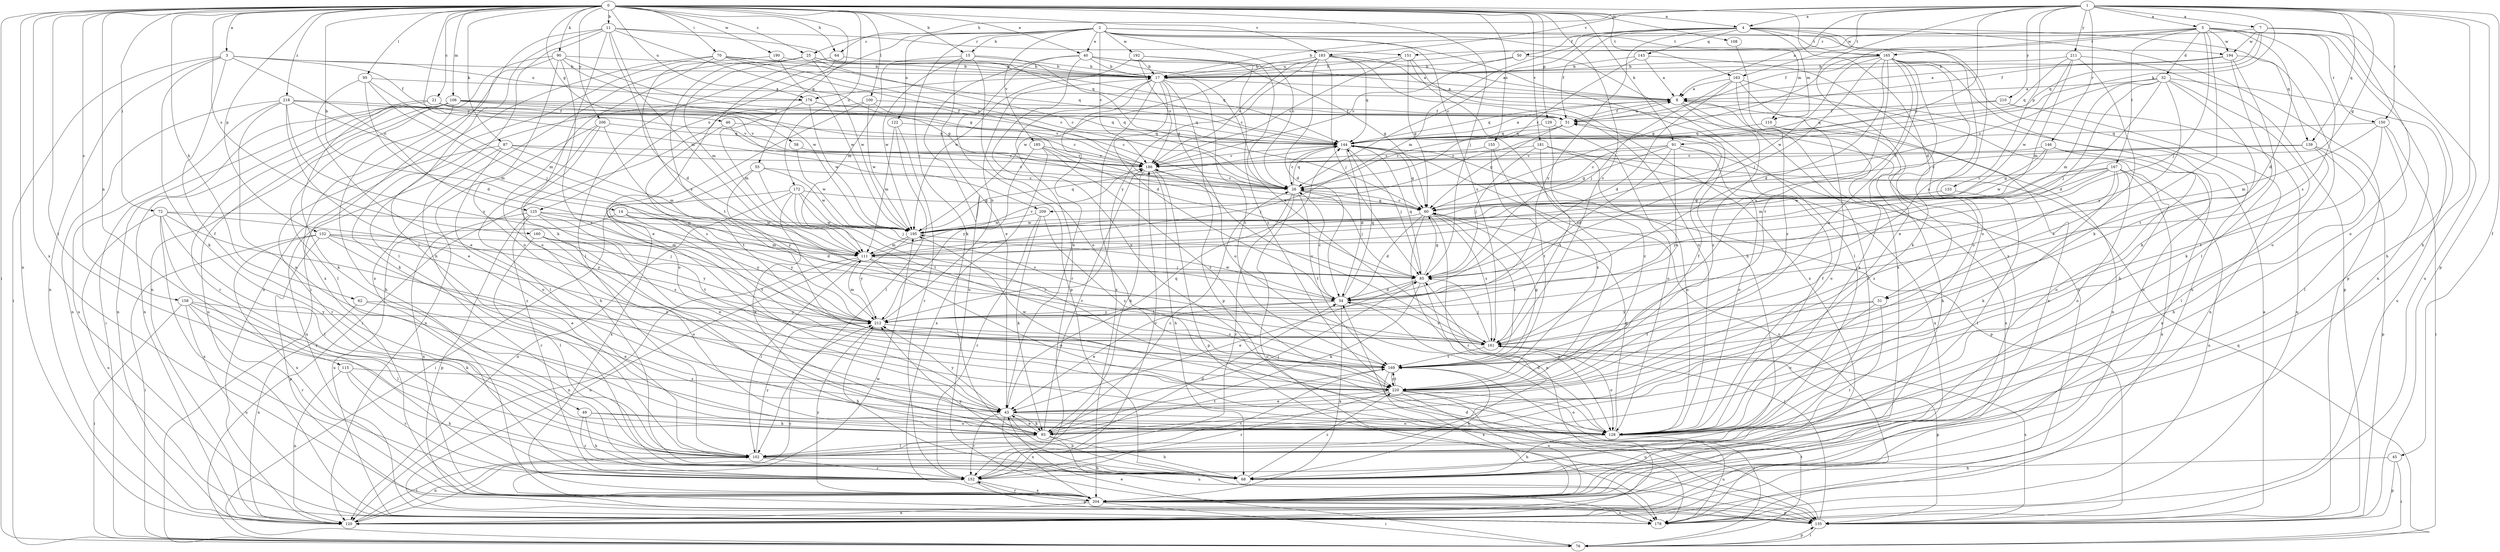 strict digraph  {
0;
1;
2;
3;
4;
5;
7;
8;
11;
14;
15;
17;
21;
25;
26;
31;
32;
34;
40;
43;
45;
46;
49;
50;
51;
55;
58;
60;
62;
64;
68;
70;
72;
76;
85;
87;
90;
91;
93;
95;
100;
102;
106;
108;
110;
111;
115;
120;
122;
125;
128;
129;
132;
133;
135;
139;
143;
144;
146;
150;
151;
152;
155;
158;
160;
161;
163;
165;
167;
169;
172;
176;
178;
181;
183;
185;
186;
190;
192;
194;
195;
204;
206;
209;
210;
211;
212;
218;
220;
0 -> 3  [label=a];
0 -> 4  [label=a];
0 -> 11  [label=b];
0 -> 14  [label=b];
0 -> 15  [label=b];
0 -> 21  [label=c];
0 -> 25  [label=c];
0 -> 31  [label=d];
0 -> 40  [label=e];
0 -> 55  [label=g];
0 -> 58  [label=g];
0 -> 62  [label=h];
0 -> 64  [label=h];
0 -> 70  [label=i];
0 -> 72  [label=i];
0 -> 76  [label=i];
0 -> 85  [label=j];
0 -> 87  [label=k];
0 -> 90  [label=k];
0 -> 91  [label=k];
0 -> 95  [label=l];
0 -> 100  [label=l];
0 -> 102  [label=l];
0 -> 106  [label=m];
0 -> 108  [label=m];
0 -> 115  [label=n];
0 -> 120  [label=n];
0 -> 129  [label=p];
0 -> 132  [label=p];
0 -> 155  [label=s];
0 -> 158  [label=s];
0 -> 160  [label=s];
0 -> 161  [label=s];
0 -> 163  [label=t];
0 -> 172  [label=u];
0 -> 176  [label=u];
0 -> 181  [label=v];
0 -> 183  [label=v];
0 -> 190  [label=w];
0 -> 204  [label=x];
0 -> 206  [label=y];
0 -> 209  [label=y];
0 -> 218  [label=z];
1 -> 4  [label=a];
1 -> 5  [label=a];
1 -> 7  [label=a];
1 -> 8  [label=a];
1 -> 45  [label=f];
1 -> 60  [label=g];
1 -> 64  [label=h];
1 -> 68  [label=h];
1 -> 91  [label=k];
1 -> 133  [label=p];
1 -> 135  [label=p];
1 -> 139  [label=q];
1 -> 146  [label=r];
1 -> 150  [label=r];
1 -> 163  [label=t];
1 -> 183  [label=v];
1 -> 204  [label=x];
1 -> 209  [label=y];
1 -> 210  [label=y];
1 -> 211  [label=y];
2 -> 15  [label=b];
2 -> 25  [label=c];
2 -> 26  [label=c];
2 -> 40  [label=e];
2 -> 68  [label=h];
2 -> 93  [label=k];
2 -> 110  [label=m];
2 -> 122  [label=o];
2 -> 125  [label=o];
2 -> 161  [label=s];
2 -> 165  [label=t];
2 -> 185  [label=v];
2 -> 186  [label=v];
2 -> 192  [label=w];
2 -> 194  [label=w];
3 -> 17  [label=b];
3 -> 46  [label=f];
3 -> 49  [label=f];
3 -> 76  [label=i];
3 -> 93  [label=k];
3 -> 120  [label=n];
3 -> 125  [label=o];
3 -> 176  [label=u];
4 -> 26  [label=c];
4 -> 50  [label=f];
4 -> 51  [label=f];
4 -> 110  [label=m];
4 -> 111  [label=m];
4 -> 128  [label=o];
4 -> 135  [label=p];
4 -> 139  [label=q];
4 -> 143  [label=q];
4 -> 161  [label=s];
4 -> 165  [label=t];
4 -> 212  [label=y];
5 -> 31  [label=d];
5 -> 32  [label=d];
5 -> 51  [label=f];
5 -> 68  [label=h];
5 -> 85  [label=j];
5 -> 93  [label=k];
5 -> 120  [label=n];
5 -> 150  [label=r];
5 -> 151  [label=r];
5 -> 161  [label=s];
5 -> 165  [label=t];
5 -> 167  [label=t];
5 -> 176  [label=u];
5 -> 194  [label=w];
7 -> 17  [label=b];
7 -> 51  [label=f];
7 -> 128  [label=o];
7 -> 144  [label=q];
7 -> 178  [label=u];
7 -> 194  [label=w];
8 -> 51  [label=f];
8 -> 102  [label=l];
8 -> 120  [label=n];
8 -> 144  [label=q];
8 -> 220  [label=z];
11 -> 60  [label=g];
11 -> 68  [label=h];
11 -> 76  [label=i];
11 -> 93  [label=k];
11 -> 102  [label=l];
11 -> 111  [label=m];
11 -> 144  [label=q];
11 -> 151  [label=r];
11 -> 161  [label=s];
14 -> 34  [label=d];
14 -> 169  [label=t];
14 -> 178  [label=u];
14 -> 195  [label=w];
14 -> 212  [label=y];
15 -> 17  [label=b];
15 -> 43  [label=e];
15 -> 60  [label=g];
15 -> 111  [label=m];
15 -> 128  [label=o];
15 -> 195  [label=w];
17 -> 8  [label=a];
17 -> 34  [label=d];
17 -> 43  [label=e];
17 -> 128  [label=o];
17 -> 135  [label=p];
17 -> 152  [label=r];
17 -> 169  [label=t];
17 -> 204  [label=x];
21 -> 51  [label=f];
21 -> 93  [label=k];
21 -> 120  [label=n];
21 -> 144  [label=q];
21 -> 186  [label=v];
25 -> 17  [label=b];
25 -> 26  [label=c];
25 -> 111  [label=m];
25 -> 144  [label=q];
25 -> 169  [label=t];
25 -> 195  [label=w];
25 -> 204  [label=x];
26 -> 60  [label=g];
26 -> 85  [label=j];
26 -> 144  [label=q];
26 -> 152  [label=r];
26 -> 169  [label=t];
26 -> 178  [label=u];
31 -> 128  [label=o];
31 -> 152  [label=r];
31 -> 169  [label=t];
31 -> 212  [label=y];
32 -> 8  [label=a];
32 -> 26  [label=c];
32 -> 34  [label=d];
32 -> 85  [label=j];
32 -> 93  [label=k];
32 -> 111  [label=m];
32 -> 169  [label=t];
32 -> 178  [label=u];
32 -> 212  [label=y];
34 -> 26  [label=c];
34 -> 43  [label=e];
34 -> 144  [label=q];
34 -> 161  [label=s];
34 -> 195  [label=w];
34 -> 204  [label=x];
34 -> 212  [label=y];
40 -> 8  [label=a];
40 -> 17  [label=b];
40 -> 26  [label=c];
40 -> 60  [label=g];
40 -> 128  [label=o];
40 -> 135  [label=p];
40 -> 178  [label=u];
43 -> 68  [label=h];
43 -> 93  [label=k];
43 -> 128  [label=o];
43 -> 144  [label=q];
43 -> 152  [label=r];
43 -> 204  [label=x];
43 -> 212  [label=y];
45 -> 68  [label=h];
45 -> 76  [label=i];
45 -> 135  [label=p];
46 -> 26  [label=c];
46 -> 144  [label=q];
46 -> 161  [label=s];
49 -> 68  [label=h];
49 -> 93  [label=k];
49 -> 128  [label=o];
49 -> 152  [label=r];
50 -> 17  [label=b];
50 -> 102  [label=l];
50 -> 186  [label=v];
51 -> 8  [label=a];
51 -> 26  [label=c];
51 -> 60  [label=g];
51 -> 144  [label=q];
55 -> 26  [label=c];
55 -> 169  [label=t];
55 -> 195  [label=w];
55 -> 204  [label=x];
55 -> 212  [label=y];
58 -> 186  [label=v];
58 -> 195  [label=w];
60 -> 26  [label=c];
60 -> 34  [label=d];
60 -> 120  [label=n];
60 -> 152  [label=r];
60 -> 161  [label=s];
60 -> 169  [label=t];
60 -> 195  [label=w];
62 -> 43  [label=e];
62 -> 120  [label=n];
62 -> 212  [label=y];
64 -> 17  [label=b];
64 -> 43  [label=e];
64 -> 102  [label=l];
68 -> 212  [label=y];
68 -> 220  [label=z];
70 -> 17  [label=b];
70 -> 26  [label=c];
70 -> 102  [label=l];
70 -> 120  [label=n];
70 -> 128  [label=o];
70 -> 144  [label=q];
70 -> 186  [label=v];
72 -> 102  [label=l];
72 -> 152  [label=r];
72 -> 178  [label=u];
72 -> 195  [label=w];
72 -> 204  [label=x];
72 -> 212  [label=y];
72 -> 220  [label=z];
76 -> 43  [label=e];
76 -> 135  [label=p];
76 -> 144  [label=q];
76 -> 169  [label=t];
85 -> 34  [label=d];
85 -> 43  [label=e];
85 -> 60  [label=g];
85 -> 93  [label=k];
85 -> 128  [label=o];
85 -> 144  [label=q];
87 -> 26  [label=c];
87 -> 111  [label=m];
87 -> 128  [label=o];
87 -> 152  [label=r];
87 -> 178  [label=u];
87 -> 186  [label=v];
90 -> 17  [label=b];
90 -> 60  [label=g];
90 -> 120  [label=n];
90 -> 128  [label=o];
90 -> 195  [label=w];
90 -> 204  [label=x];
90 -> 220  [label=z];
91 -> 26  [label=c];
91 -> 34  [label=d];
91 -> 60  [label=g];
91 -> 128  [label=o];
91 -> 161  [label=s];
91 -> 186  [label=v];
91 -> 204  [label=x];
93 -> 43  [label=e];
93 -> 68  [label=h];
93 -> 85  [label=j];
93 -> 102  [label=l];
93 -> 169  [label=t];
93 -> 178  [label=u];
93 -> 186  [label=v];
95 -> 8  [label=a];
95 -> 34  [label=d];
95 -> 43  [label=e];
95 -> 85  [label=j];
95 -> 111  [label=m];
100 -> 26  [label=c];
100 -> 51  [label=f];
100 -> 76  [label=i];
100 -> 128  [label=o];
100 -> 195  [label=w];
102 -> 26  [label=c];
102 -> 34  [label=d];
102 -> 68  [label=h];
102 -> 120  [label=n];
102 -> 152  [label=r];
102 -> 212  [label=y];
106 -> 26  [label=c];
106 -> 51  [label=f];
106 -> 68  [label=h];
106 -> 76  [label=i];
106 -> 102  [label=l];
106 -> 120  [label=n];
106 -> 144  [label=q];
106 -> 152  [label=r];
106 -> 178  [label=u];
106 -> 186  [label=v];
108 -> 204  [label=x];
110 -> 68  [label=h];
110 -> 128  [label=o];
110 -> 144  [label=q];
111 -> 85  [label=j];
111 -> 102  [label=l];
111 -> 120  [label=n];
111 -> 128  [label=o];
111 -> 169  [label=t];
111 -> 178  [label=u];
111 -> 186  [label=v];
115 -> 68  [label=h];
115 -> 120  [label=n];
115 -> 152  [label=r];
115 -> 220  [label=z];
120 -> 102  [label=l];
120 -> 212  [label=y];
122 -> 102  [label=l];
122 -> 111  [label=m];
122 -> 144  [label=q];
122 -> 152  [label=r];
125 -> 43  [label=e];
125 -> 135  [label=p];
125 -> 152  [label=r];
125 -> 169  [label=t];
125 -> 195  [label=w];
125 -> 204  [label=x];
125 -> 212  [label=y];
128 -> 8  [label=a];
128 -> 34  [label=d];
128 -> 51  [label=f];
128 -> 60  [label=g];
128 -> 68  [label=h];
128 -> 178  [label=u];
129 -> 128  [label=o];
129 -> 144  [label=q];
129 -> 220  [label=z];
132 -> 43  [label=e];
132 -> 76  [label=i];
132 -> 85  [label=j];
132 -> 111  [label=m];
132 -> 135  [label=p];
132 -> 204  [label=x];
132 -> 220  [label=z];
133 -> 60  [label=g];
133 -> 102  [label=l];
135 -> 8  [label=a];
135 -> 34  [label=d];
135 -> 76  [label=i];
135 -> 85  [label=j];
135 -> 161  [label=s];
135 -> 195  [label=w];
139 -> 26  [label=c];
139 -> 68  [label=h];
139 -> 102  [label=l];
139 -> 135  [label=p];
139 -> 186  [label=v];
143 -> 8  [label=a];
143 -> 17  [label=b];
143 -> 26  [label=c];
143 -> 128  [label=o];
144 -> 8  [label=a];
144 -> 26  [label=c];
144 -> 34  [label=d];
144 -> 60  [label=g];
144 -> 85  [label=j];
144 -> 135  [label=p];
144 -> 178  [label=u];
144 -> 186  [label=v];
146 -> 60  [label=g];
146 -> 128  [label=o];
146 -> 186  [label=v];
146 -> 195  [label=w];
146 -> 204  [label=x];
150 -> 76  [label=i];
150 -> 102  [label=l];
150 -> 111  [label=m];
150 -> 144  [label=q];
150 -> 169  [label=t];
151 -> 17  [label=b];
151 -> 60  [label=g];
151 -> 186  [label=v];
151 -> 204  [label=x];
151 -> 220  [label=z];
152 -> 135  [label=p];
152 -> 169  [label=t];
152 -> 186  [label=v];
152 -> 204  [label=x];
155 -> 169  [label=t];
155 -> 186  [label=v];
155 -> 220  [label=z];
158 -> 76  [label=i];
158 -> 93  [label=k];
158 -> 102  [label=l];
158 -> 152  [label=r];
158 -> 178  [label=u];
158 -> 212  [label=y];
160 -> 102  [label=l];
160 -> 111  [label=m];
160 -> 128  [label=o];
160 -> 161  [label=s];
160 -> 212  [label=y];
161 -> 85  [label=j];
161 -> 128  [label=o];
161 -> 135  [label=p];
161 -> 169  [label=t];
161 -> 186  [label=v];
163 -> 8  [label=a];
163 -> 34  [label=d];
163 -> 68  [label=h];
163 -> 85  [label=j];
163 -> 120  [label=n];
163 -> 220  [label=z];
165 -> 17  [label=b];
165 -> 34  [label=d];
165 -> 43  [label=e];
165 -> 60  [label=g];
165 -> 85  [label=j];
165 -> 93  [label=k];
165 -> 120  [label=n];
165 -> 161  [label=s];
165 -> 169  [label=t];
165 -> 178  [label=u];
165 -> 195  [label=w];
165 -> 220  [label=z];
167 -> 26  [label=c];
167 -> 93  [label=k];
167 -> 111  [label=m];
167 -> 128  [label=o];
167 -> 178  [label=u];
167 -> 195  [label=w];
167 -> 204  [label=x];
167 -> 212  [label=y];
167 -> 220  [label=z];
169 -> 60  [label=g];
169 -> 68  [label=h];
169 -> 204  [label=x];
169 -> 220  [label=z];
172 -> 60  [label=g];
172 -> 76  [label=i];
172 -> 85  [label=j];
172 -> 93  [label=k];
172 -> 120  [label=n];
172 -> 161  [label=s];
172 -> 220  [label=z];
176 -> 51  [label=f];
176 -> 93  [label=k];
176 -> 111  [label=m];
176 -> 144  [label=q];
176 -> 195  [label=w];
181 -> 85  [label=j];
181 -> 128  [label=o];
181 -> 161  [label=s];
181 -> 186  [label=v];
181 -> 204  [label=x];
183 -> 8  [label=a];
183 -> 17  [label=b];
183 -> 34  [label=d];
183 -> 85  [label=j];
183 -> 128  [label=o];
183 -> 144  [label=q];
183 -> 178  [label=u];
183 -> 186  [label=v];
183 -> 195  [label=w];
183 -> 212  [label=y];
185 -> 85  [label=j];
185 -> 186  [label=v];
185 -> 204  [label=x];
185 -> 212  [label=y];
185 -> 220  [label=z];
186 -> 26  [label=c];
186 -> 68  [label=h];
186 -> 93  [label=k];
186 -> 135  [label=p];
190 -> 17  [label=b];
190 -> 34  [label=d];
190 -> 195  [label=w];
192 -> 17  [label=b];
192 -> 161  [label=s];
192 -> 186  [label=v];
192 -> 195  [label=w];
192 -> 220  [label=z];
194 -> 8  [label=a];
194 -> 17  [label=b];
194 -> 93  [label=k];
194 -> 102  [label=l];
194 -> 128  [label=o];
195 -> 111  [label=m];
195 -> 144  [label=q];
195 -> 212  [label=y];
204 -> 76  [label=i];
204 -> 120  [label=n];
204 -> 135  [label=p];
204 -> 152  [label=r];
204 -> 178  [label=u];
204 -> 212  [label=y];
206 -> 68  [label=h];
206 -> 102  [label=l];
206 -> 120  [label=n];
206 -> 144  [label=q];
206 -> 169  [label=t];
209 -> 93  [label=k];
209 -> 152  [label=r];
209 -> 195  [label=w];
209 -> 220  [label=z];
210 -> 51  [label=f];
210 -> 120  [label=n];
210 -> 144  [label=q];
210 -> 178  [label=u];
211 -> 17  [label=b];
211 -> 43  [label=e];
211 -> 111  [label=m];
211 -> 135  [label=p];
211 -> 144  [label=q];
211 -> 195  [label=w];
212 -> 17  [label=b];
212 -> 68  [label=h];
212 -> 111  [label=m];
212 -> 161  [label=s];
218 -> 43  [label=e];
218 -> 51  [label=f];
218 -> 111  [label=m];
218 -> 120  [label=n];
218 -> 128  [label=o];
218 -> 178  [label=u];
218 -> 186  [label=v];
218 -> 212  [label=y];
220 -> 43  [label=e];
220 -> 51  [label=f];
220 -> 76  [label=i];
220 -> 128  [label=o];
220 -> 152  [label=r];
220 -> 169  [label=t];
220 -> 178  [label=u];
220 -> 195  [label=w];
220 -> 204  [label=x];
}
